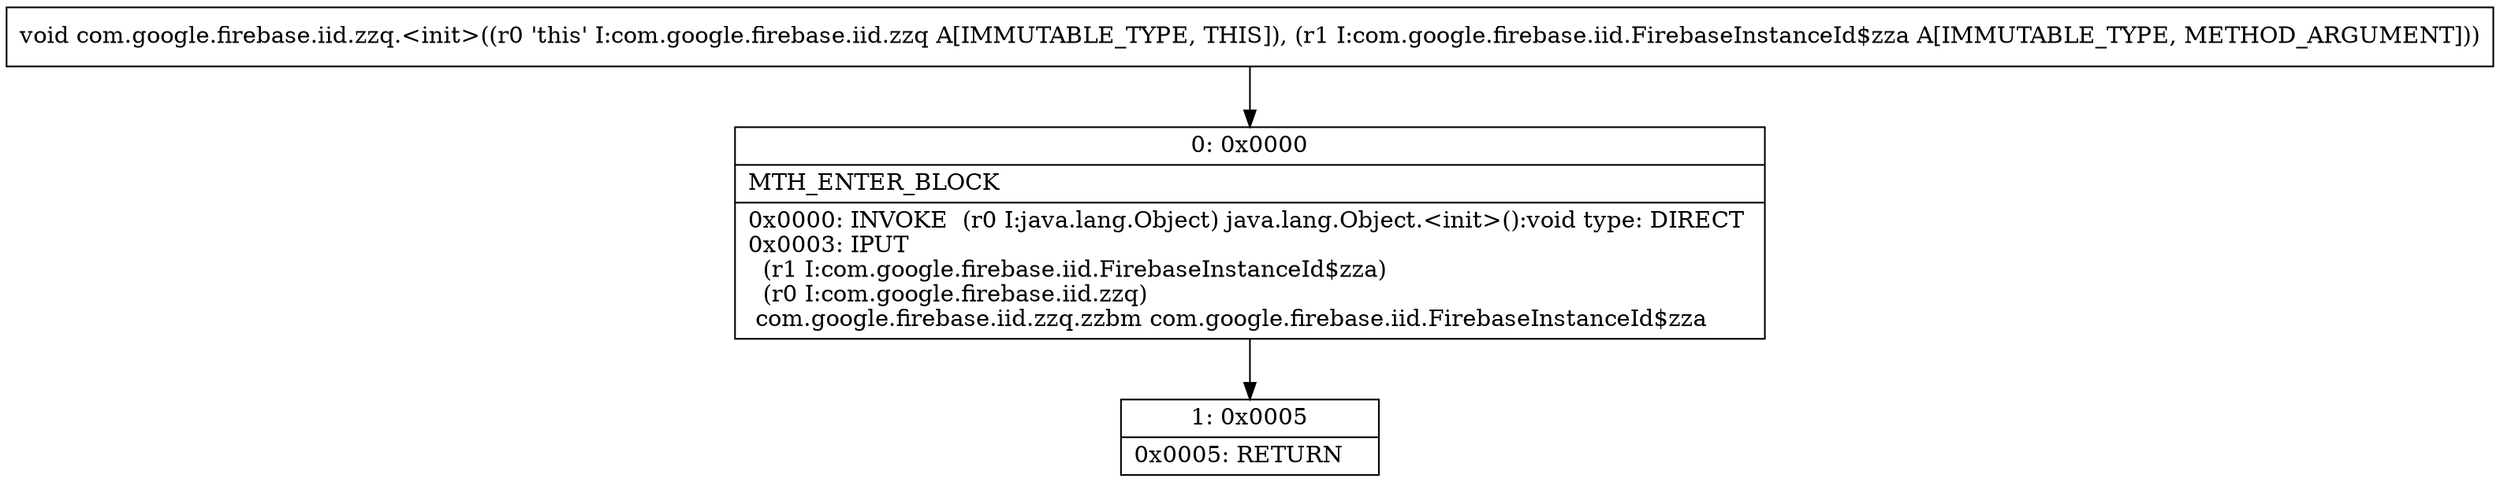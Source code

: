 digraph "CFG forcom.google.firebase.iid.zzq.\<init\>(Lcom\/google\/firebase\/iid\/FirebaseInstanceId$zza;)V" {
Node_0 [shape=record,label="{0\:\ 0x0000|MTH_ENTER_BLOCK\l|0x0000: INVOKE  (r0 I:java.lang.Object) java.lang.Object.\<init\>():void type: DIRECT \l0x0003: IPUT  \l  (r1 I:com.google.firebase.iid.FirebaseInstanceId$zza)\l  (r0 I:com.google.firebase.iid.zzq)\l com.google.firebase.iid.zzq.zzbm com.google.firebase.iid.FirebaseInstanceId$zza \l}"];
Node_1 [shape=record,label="{1\:\ 0x0005|0x0005: RETURN   \l}"];
MethodNode[shape=record,label="{void com.google.firebase.iid.zzq.\<init\>((r0 'this' I:com.google.firebase.iid.zzq A[IMMUTABLE_TYPE, THIS]), (r1 I:com.google.firebase.iid.FirebaseInstanceId$zza A[IMMUTABLE_TYPE, METHOD_ARGUMENT])) }"];
MethodNode -> Node_0;
Node_0 -> Node_1;
}

